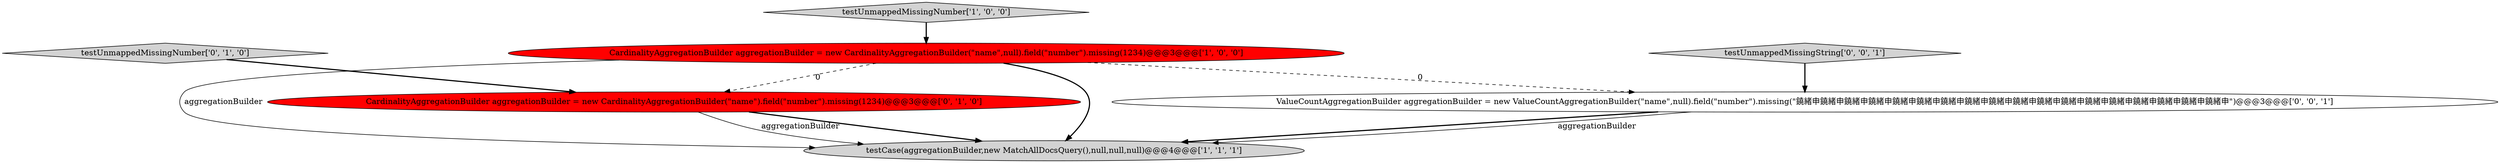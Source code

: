 digraph {
4 [style = filled, label = "testUnmappedMissingNumber['0', '1', '0']", fillcolor = lightgray, shape = diamond image = "AAA0AAABBB2BBB"];
2 [style = filled, label = "CardinalityAggregationBuilder aggregationBuilder = new CardinalityAggregationBuilder(\"name\",null).field(\"number\").missing(1234)@@@3@@@['1', '0', '0']", fillcolor = red, shape = ellipse image = "AAA1AAABBB1BBB"];
1 [style = filled, label = "testCase(aggregationBuilder,new MatchAllDocsQuery(),null,null,null)@@@4@@@['1', '1', '1']", fillcolor = lightgray, shape = ellipse image = "AAA0AAABBB1BBB"];
6 [style = filled, label = "testUnmappedMissingString['0', '0', '1']", fillcolor = lightgray, shape = diamond image = "AAA0AAABBB3BBB"];
3 [style = filled, label = "CardinalityAggregationBuilder aggregationBuilder = new CardinalityAggregationBuilder(\"name\").field(\"number\").missing(1234)@@@3@@@['0', '1', '0']", fillcolor = red, shape = ellipse image = "AAA1AAABBB2BBB"];
5 [style = filled, label = "ValueCountAggregationBuilder aggregationBuilder = new ValueCountAggregationBuilder(\"name\",null).field(\"number\").missing(\"鐃緒申鐃緒申鐃緒申鐃緒申鐃緒申鐃緒申鐃緒申鐃緒申鐃緒申鐃緒申鐃緒申鐃緒申鐃緒申鐃緒申鐃緒申鐃緒申鐃緒申鐃緒申\")@@@3@@@['0', '0', '1']", fillcolor = white, shape = ellipse image = "AAA0AAABBB3BBB"];
0 [style = filled, label = "testUnmappedMissingNumber['1', '0', '0']", fillcolor = lightgray, shape = diamond image = "AAA0AAABBB1BBB"];
4->3 [style = bold, label=""];
5->1 [style = bold, label=""];
6->5 [style = bold, label=""];
2->5 [style = dashed, label="0"];
2->1 [style = solid, label="aggregationBuilder"];
3->1 [style = bold, label=""];
2->3 [style = dashed, label="0"];
3->1 [style = solid, label="aggregationBuilder"];
2->1 [style = bold, label=""];
0->2 [style = bold, label=""];
5->1 [style = solid, label="aggregationBuilder"];
}
